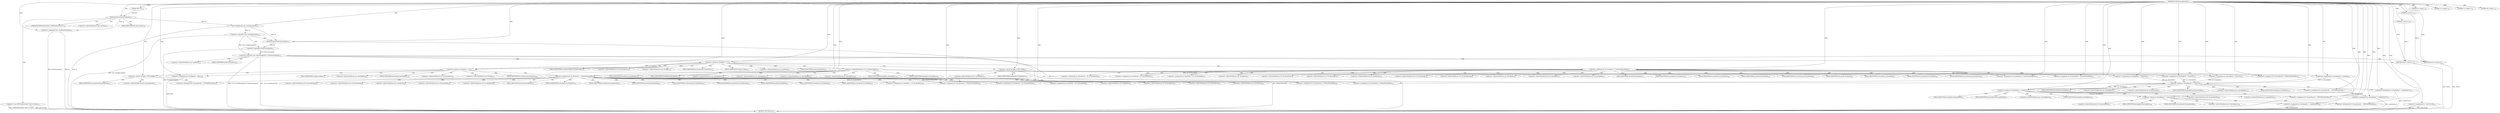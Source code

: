 digraph "PredictorSetupDecode" {  
"35899" [label = <(METHOD,PredictorSetupDecode)<SUB>123</SUB>> ]
"36155" [label = <(METHOD_RETURN,int)<SUB>123</SUB>> ]
"35900" [label = <(PARAM,TIFF *tif)<SUB>123</SUB>> ]
"35903" [label = <(&lt;operator&gt;.assignment,*sp = PredictorState(tif))<SUB>125</SUB>> ]
"35914" [label = <(&lt;operator&gt;.assignment,*td = &amp;tif-&gt;tif_dir)<SUB>126</SUB>> ]
"36153" [label = <(RETURN,return 1;,return 1;)<SUB>223</SUB>> ]
"35921" [label = <(&lt;operator&gt;.logicalOr,!(*sp-&gt;setupdecode)(tif) || !PredictorSetup(tif))<SUB>131</SUB>> ]
"35936" [label = <(&lt;operator&gt;.equals,sp-&gt;predictor == 2)<SUB>134</SUB>> ]
"36154" [label = <(LITERAL,1,return 1;)<SUB>223</SUB>> ]
"35905" [label = <(PredictorState,PredictorState(tif))<SUB>125</SUB>> ]
"35933" [label = <(RETURN,return 0;,return 0;)<SUB>132</SUB>> ]
"35908" [label = <(&lt;operator&gt;.cast,(TIFFPredictorState *)(tif)-&gt;tif_data)<SUB>125</SUB>> ]
"35922" [label = <(&lt;operator&gt;.logicalNot,!(*sp-&gt;setupdecode)(tif))<SUB>131</SUB>> ]
"35929" [label = <(&lt;operator&gt;.logicalNot,!PredictorSetup(tif))<SUB>131</SUB>> ]
"35934" [label = <(LITERAL,0,return 0;)<SUB>132</SUB>> ]
"35980" [label = <(&lt;operator&gt;.notEquals,tif-&gt;tif_decoderow != PredictorDecodeRow)<SUB>155</SUB>> ]
"36023" [label = <(&lt;operator&gt;.and,tif-&gt;tif_flags &amp; TIFF_SWAB)<SUB>172</SUB>> ]
"35923" [label = <(*sp-&gt;setupdecode,(*sp-&gt;setupdecode)(tif))<SUB>131</SUB>> ]
"35930" [label = <(PredictorSetup,PredictorSetup(tif))<SUB>131</SUB>> ]
"35948" [label = <(LITERAL,8,&lt;empty&gt;)<SUB>138</SUB>> ]
"35949" [label = <(&lt;operator&gt;.assignment,sp-&gt;decodepfunc = horAcc8)<SUB>139</SUB>> ]
"35956" [label = <(LITERAL,16,&lt;empty&gt;)<SUB>141</SUB>> ]
"35957" [label = <(&lt;operator&gt;.assignment,sp-&gt;decodepfunc = horAcc16)<SUB>142</SUB>> ]
"35964" [label = <(LITERAL,32,&lt;empty&gt;)<SUB>144</SUB>> ]
"35965" [label = <(&lt;operator&gt;.assignment,sp-&gt;decodepfunc = horAcc32)<SUB>145</SUB>> ]
"35972" [label = <(LITERAL,64,&lt;empty&gt;)<SUB>147</SUB>> ]
"35973" [label = <(&lt;operator&gt;.assignment,sp-&gt;decodepfunc = horAcc64)<SUB>148</SUB>> ]
"35986" [label = <(&lt;operator&gt;.assignment,sp-&gt;decoderow = tif-&gt;tif_decoderow)<SUB>157</SUB>> ]
"35993" [label = <(&lt;operator&gt;.assignment,tif-&gt;tif_decoderow = PredictorDecodeRow)<SUB>158</SUB>> ]
"35998" [label = <(&lt;operator&gt;.assignment,sp-&gt;decodestrip = tif-&gt;tif_decodestrip)<SUB>159</SUB>> ]
"36005" [label = <(&lt;operator&gt;.assignment,tif-&gt;tif_decodestrip = PredictorDecodeTile)<SUB>160</SUB>> ]
"36010" [label = <(&lt;operator&gt;.assignment,sp-&gt;decodetile = tif-&gt;tif_decodetile)<SUB>161</SUB>> ]
"36017" [label = <(&lt;operator&gt;.assignment,tif-&gt;tif_decodetile = PredictorDecodeTile)<SUB>162</SUB>> ]
"36087" [label = <(&lt;operator&gt;.equals,sp-&gt;predictor == 3)<SUB>192</SUB>> ]
"36030" [label = <(&lt;operator&gt;.equals,sp-&gt;decodepfunc == horAcc16)<SUB>174</SUB>> ]
"36093" [label = <(&lt;operator&gt;.assignment,sp-&gt;decodepfunc = fpAcc)<SUB>194</SUB>> ]
"36036" [label = <(&lt;operator&gt;.assignment,sp-&gt;decodepfunc = swabHorAcc16)<SUB>176</SUB>> ]
"36041" [label = <(&lt;operator&gt;.assignment,tif-&gt;tif_postdecode = _TIFFNoPostDecode)<SUB>177</SUB>> ]
"36099" [label = <(&lt;operator&gt;.notEquals,tif-&gt;tif_decoderow != PredictorDecodeRow)<SUB>199</SUB>> ]
"36142" [label = <(&lt;operator&gt;.and,tif-&gt;tif_flags &amp; TIFF_SWAB)<SUB>213</SUB>> ]
"36105" [label = <(&lt;operator&gt;.assignment,sp-&gt;decoderow = tif-&gt;tif_decoderow)<SUB>201</SUB>> ]
"36112" [label = <(&lt;operator&gt;.assignment,tif-&gt;tif_decoderow = PredictorDecodeRow)<SUB>202</SUB>> ]
"36117" [label = <(&lt;operator&gt;.assignment,sp-&gt;decodestrip = tif-&gt;tif_decodestrip)<SUB>203</SUB>> ]
"36124" [label = <(&lt;operator&gt;.assignment,tif-&gt;tif_decodestrip = PredictorDecodeTile)<SUB>204</SUB>> ]
"36129" [label = <(&lt;operator&gt;.assignment,sp-&gt;decodetile = tif-&gt;tif_decodetile)<SUB>205</SUB>> ]
"36136" [label = <(&lt;operator&gt;.assignment,tif-&gt;tif_decodetile = PredictorDecodeTile)<SUB>206</SUB>> ]
"36148" [label = <(&lt;operator&gt;.assignment,tif-&gt;tif_postdecode = _TIFFNoPostDecode)<SUB>215</SUB>> ]
"36049" [label = <(&lt;operator&gt;.equals,sp-&gt;decodepfunc == horAcc32)<SUB>179</SUB>> ]
"36055" [label = <(&lt;operator&gt;.assignment,sp-&gt;decodepfunc = swabHorAcc32)<SUB>181</SUB>> ]
"36060" [label = <(&lt;operator&gt;.assignment,tif-&gt;tif_postdecode = _TIFFNoPostDecode)<SUB>182</SUB>> ]
"36068" [label = <(&lt;operator&gt;.equals,sp-&gt;decodepfunc == horAcc64)<SUB>184</SUB>> ]
"36074" [label = <(&lt;operator&gt;.assignment,sp-&gt;decodepfunc = swabHorAcc64)<SUB>186</SUB>> ]
"36079" [label = <(&lt;operator&gt;.assignment,tif-&gt;tif_postdecode = _TIFFNoPostDecode)<SUB>187</SUB>> ]
"35937" [label = <(&lt;operator&gt;.indirectFieldAccess,sp-&gt;predictor)<SUB>134</SUB>> ]
"35939" [label = <(FIELD_IDENTIFIER,predictor,predictor)<SUB>134</SUB>> ]
"35943" [label = <(&lt;operator&gt;.indirectFieldAccess,td-&gt;td_bitspersample)<SUB>136</SUB>> ]
"35909" [label = <(UNKNOWN,TIFFPredictorState *,TIFFPredictorState *)<SUB>125</SUB>> ]
"35910" [label = <(&lt;operator&gt;.indirectFieldAccess,(tif)-&gt;tif_data)<SUB>125</SUB>> ]
"35945" [label = <(FIELD_IDENTIFIER,td_bitspersample,td_bitspersample)<SUB>136</SUB>> ]
"35981" [label = <(&lt;operator&gt;.indirectFieldAccess,tif-&gt;tif_decoderow)<SUB>155</SUB>> ]
"36024" [label = <(&lt;operator&gt;.indirectFieldAccess,tif-&gt;tif_flags)<SUB>172</SUB>> ]
"35912" [label = <(FIELD_IDENTIFIER,tif_data,tif_data)<SUB>125</SUB>> ]
"35950" [label = <(&lt;operator&gt;.indirectFieldAccess,sp-&gt;decodepfunc)<SUB>139</SUB>> ]
"35958" [label = <(&lt;operator&gt;.indirectFieldAccess,sp-&gt;decodepfunc)<SUB>142</SUB>> ]
"35966" [label = <(&lt;operator&gt;.indirectFieldAccess,sp-&gt;decodepfunc)<SUB>145</SUB>> ]
"35974" [label = <(&lt;operator&gt;.indirectFieldAccess,sp-&gt;decodepfunc)<SUB>148</SUB>> ]
"35983" [label = <(FIELD_IDENTIFIER,tif_decoderow,tif_decoderow)<SUB>155</SUB>> ]
"35987" [label = <(&lt;operator&gt;.indirectFieldAccess,sp-&gt;decoderow)<SUB>157</SUB>> ]
"35990" [label = <(&lt;operator&gt;.indirectFieldAccess,tif-&gt;tif_decoderow)<SUB>157</SUB>> ]
"35994" [label = <(&lt;operator&gt;.indirectFieldAccess,tif-&gt;tif_decoderow)<SUB>158</SUB>> ]
"35999" [label = <(&lt;operator&gt;.indirectFieldAccess,sp-&gt;decodestrip)<SUB>159</SUB>> ]
"36002" [label = <(&lt;operator&gt;.indirectFieldAccess,tif-&gt;tif_decodestrip)<SUB>159</SUB>> ]
"36006" [label = <(&lt;operator&gt;.indirectFieldAccess,tif-&gt;tif_decodestrip)<SUB>160</SUB>> ]
"36011" [label = <(&lt;operator&gt;.indirectFieldAccess,sp-&gt;decodetile)<SUB>161</SUB>> ]
"36014" [label = <(&lt;operator&gt;.indirectFieldAccess,tif-&gt;tif_decodetile)<SUB>161</SUB>> ]
"36018" [label = <(&lt;operator&gt;.indirectFieldAccess,tif-&gt;tif_decodetile)<SUB>162</SUB>> ]
"36026" [label = <(FIELD_IDENTIFIER,tif_flags,tif_flags)<SUB>172</SUB>> ]
"36088" [label = <(&lt;operator&gt;.indirectFieldAccess,sp-&gt;predictor)<SUB>192</SUB>> ]
"35952" [label = <(FIELD_IDENTIFIER,decodepfunc,decodepfunc)<SUB>139</SUB>> ]
"35960" [label = <(FIELD_IDENTIFIER,decodepfunc,decodepfunc)<SUB>142</SUB>> ]
"35968" [label = <(FIELD_IDENTIFIER,decodepfunc,decodepfunc)<SUB>145</SUB>> ]
"35976" [label = <(FIELD_IDENTIFIER,decodepfunc,decodepfunc)<SUB>148</SUB>> ]
"35989" [label = <(FIELD_IDENTIFIER,decoderow,decoderow)<SUB>157</SUB>> ]
"35992" [label = <(FIELD_IDENTIFIER,tif_decoderow,tif_decoderow)<SUB>157</SUB>> ]
"35996" [label = <(FIELD_IDENTIFIER,tif_decoderow,tif_decoderow)<SUB>158</SUB>> ]
"36001" [label = <(FIELD_IDENTIFIER,decodestrip,decodestrip)<SUB>159</SUB>> ]
"36004" [label = <(FIELD_IDENTIFIER,tif_decodestrip,tif_decodestrip)<SUB>159</SUB>> ]
"36008" [label = <(FIELD_IDENTIFIER,tif_decodestrip,tif_decodestrip)<SUB>160</SUB>> ]
"36013" [label = <(FIELD_IDENTIFIER,decodetile,decodetile)<SUB>161</SUB>> ]
"36016" [label = <(FIELD_IDENTIFIER,tif_decodetile,tif_decodetile)<SUB>161</SUB>> ]
"36020" [label = <(FIELD_IDENTIFIER,tif_decodetile,tif_decodetile)<SUB>162</SUB>> ]
"36031" [label = <(&lt;operator&gt;.indirectFieldAccess,sp-&gt;decodepfunc)<SUB>174</SUB>> ]
"36090" [label = <(FIELD_IDENTIFIER,predictor,predictor)<SUB>192</SUB>> ]
"36094" [label = <(&lt;operator&gt;.indirectFieldAccess,sp-&gt;decodepfunc)<SUB>194</SUB>> ]
"36033" [label = <(FIELD_IDENTIFIER,decodepfunc,decodepfunc)<SUB>174</SUB>> ]
"36037" [label = <(&lt;operator&gt;.indirectFieldAccess,sp-&gt;decodepfunc)<SUB>176</SUB>> ]
"36042" [label = <(&lt;operator&gt;.indirectFieldAccess,tif-&gt;tif_postdecode)<SUB>177</SUB>> ]
"36096" [label = <(FIELD_IDENTIFIER,decodepfunc,decodepfunc)<SUB>194</SUB>> ]
"36100" [label = <(&lt;operator&gt;.indirectFieldAccess,tif-&gt;tif_decoderow)<SUB>199</SUB>> ]
"36143" [label = <(&lt;operator&gt;.indirectFieldAccess,tif-&gt;tif_flags)<SUB>213</SUB>> ]
"36039" [label = <(FIELD_IDENTIFIER,decodepfunc,decodepfunc)<SUB>176</SUB>> ]
"36044" [label = <(FIELD_IDENTIFIER,tif_postdecode,tif_postdecode)<SUB>177</SUB>> ]
"36102" [label = <(FIELD_IDENTIFIER,tif_decoderow,tif_decoderow)<SUB>199</SUB>> ]
"36106" [label = <(&lt;operator&gt;.indirectFieldAccess,sp-&gt;decoderow)<SUB>201</SUB>> ]
"36109" [label = <(&lt;operator&gt;.indirectFieldAccess,tif-&gt;tif_decoderow)<SUB>201</SUB>> ]
"36113" [label = <(&lt;operator&gt;.indirectFieldAccess,tif-&gt;tif_decoderow)<SUB>202</SUB>> ]
"36118" [label = <(&lt;operator&gt;.indirectFieldAccess,sp-&gt;decodestrip)<SUB>203</SUB>> ]
"36121" [label = <(&lt;operator&gt;.indirectFieldAccess,tif-&gt;tif_decodestrip)<SUB>203</SUB>> ]
"36125" [label = <(&lt;operator&gt;.indirectFieldAccess,tif-&gt;tif_decodestrip)<SUB>204</SUB>> ]
"36130" [label = <(&lt;operator&gt;.indirectFieldAccess,sp-&gt;decodetile)<SUB>205</SUB>> ]
"36133" [label = <(&lt;operator&gt;.indirectFieldAccess,tif-&gt;tif_decodetile)<SUB>205</SUB>> ]
"36137" [label = <(&lt;operator&gt;.indirectFieldAccess,tif-&gt;tif_decodetile)<SUB>206</SUB>> ]
"36145" [label = <(FIELD_IDENTIFIER,tif_flags,tif_flags)<SUB>213</SUB>> ]
"36149" [label = <(&lt;operator&gt;.indirectFieldAccess,tif-&gt;tif_postdecode)<SUB>215</SUB>> ]
"36050" [label = <(&lt;operator&gt;.indirectFieldAccess,sp-&gt;decodepfunc)<SUB>179</SUB>> ]
"36108" [label = <(FIELD_IDENTIFIER,decoderow,decoderow)<SUB>201</SUB>> ]
"36111" [label = <(FIELD_IDENTIFIER,tif_decoderow,tif_decoderow)<SUB>201</SUB>> ]
"36115" [label = <(FIELD_IDENTIFIER,tif_decoderow,tif_decoderow)<SUB>202</SUB>> ]
"36120" [label = <(FIELD_IDENTIFIER,decodestrip,decodestrip)<SUB>203</SUB>> ]
"36123" [label = <(FIELD_IDENTIFIER,tif_decodestrip,tif_decodestrip)<SUB>203</SUB>> ]
"36127" [label = <(FIELD_IDENTIFIER,tif_decodestrip,tif_decodestrip)<SUB>204</SUB>> ]
"36132" [label = <(FIELD_IDENTIFIER,decodetile,decodetile)<SUB>205</SUB>> ]
"36135" [label = <(FIELD_IDENTIFIER,tif_decodetile,tif_decodetile)<SUB>205</SUB>> ]
"36139" [label = <(FIELD_IDENTIFIER,tif_decodetile,tif_decodetile)<SUB>206</SUB>> ]
"36151" [label = <(FIELD_IDENTIFIER,tif_postdecode,tif_postdecode)<SUB>215</SUB>> ]
"36052" [label = <(FIELD_IDENTIFIER,decodepfunc,decodepfunc)<SUB>179</SUB>> ]
"36056" [label = <(&lt;operator&gt;.indirectFieldAccess,sp-&gt;decodepfunc)<SUB>181</SUB>> ]
"36061" [label = <(&lt;operator&gt;.indirectFieldAccess,tif-&gt;tif_postdecode)<SUB>182</SUB>> ]
"36058" [label = <(FIELD_IDENTIFIER,decodepfunc,decodepfunc)<SUB>181</SUB>> ]
"36063" [label = <(FIELD_IDENTIFIER,tif_postdecode,tif_postdecode)<SUB>182</SUB>> ]
"36069" [label = <(&lt;operator&gt;.indirectFieldAccess,sp-&gt;decodepfunc)<SUB>184</SUB>> ]
"36071" [label = <(FIELD_IDENTIFIER,decodepfunc,decodepfunc)<SUB>184</SUB>> ]
"36075" [label = <(&lt;operator&gt;.indirectFieldAccess,sp-&gt;decodepfunc)<SUB>186</SUB>> ]
"36080" [label = <(&lt;operator&gt;.indirectFieldAccess,tif-&gt;tif_postdecode)<SUB>187</SUB>> ]
"36077" [label = <(FIELD_IDENTIFIER,decodepfunc,decodepfunc)<SUB>186</SUB>> ]
"36082" [label = <(FIELD_IDENTIFIER,tif_postdecode,tif_postdecode)<SUB>187</SUB>> ]
  "35933" -> "36155"  [ label = "DDG: &lt;RET&gt;"] 
  "36153" -> "36155"  [ label = "DDG: &lt;RET&gt;"] 
  "35903" -> "36155"  [ label = "DDG: sp"] 
  "35903" -> "36155"  [ label = "DDG: PredictorState(tif)"] 
  "35908" -> "36155"  [ label = "DDG: (tif)-&gt;tif_data"] 
  "35908" -> "36155"  [ label = "DDG: (TIFFPredictorState *)(tif)-&gt;tif_data"] 
  "35914" -> "36155"  [ label = "DDG: td"] 
  "35914" -> "36155"  [ label = "DDG: &amp;tif-&gt;tif_dir"] 
  "35923" -> "36155"  [ label = "DDG: tif"] 
  "35922" -> "36155"  [ label = "DDG: (*sp-&gt;setupdecode)(tif)"] 
  "35921" -> "36155"  [ label = "DDG: !(*sp-&gt;setupdecode)(tif)"] 
  "35930" -> "36155"  [ label = "DDG: tif"] 
  "35929" -> "36155"  [ label = "DDG: PredictorSetup(tif)"] 
  "35921" -> "36155"  [ label = "DDG: !PredictorSetup(tif)"] 
  "35921" -> "36155"  [ label = "DDG: !(*sp-&gt;setupdecode)(tif) || !PredictorSetup(tif)"] 
  "36074" -> "36155"  [ label = "DDG: swabHorAcc64"] 
  "36036" -> "36155"  [ label = "DDG: swabHorAcc16"] 
  "36093" -> "36155"  [ label = "DDG: fpAcc"] 
  "36055" -> "36155"  [ label = "DDG: swabHorAcc32"] 
  "35949" -> "36155"  [ label = "DDG: horAcc8"] 
  "35899" -> "35900"  [ label = "DDG: "] 
  "35905" -> "35903"  [ label = "DDG: tif"] 
  "36154" -> "36153"  [ label = "DDG: 1"] 
  "35899" -> "36153"  [ label = "DDG: "] 
  "35899" -> "35903"  [ label = "DDG: "] 
  "35899" -> "35914"  [ label = "DDG: "] 
  "35899" -> "36154"  [ label = "DDG: "] 
  "35900" -> "35905"  [ label = "DDG: tif"] 
  "35899" -> "35905"  [ label = "DDG: "] 
  "35922" -> "35921"  [ label = "DDG: (*sp-&gt;setupdecode)(tif)"] 
  "35929" -> "35921"  [ label = "DDG: PredictorSetup(tif)"] 
  "35934" -> "35933"  [ label = "DDG: 0"] 
  "35899" -> "35933"  [ label = "DDG: "] 
  "35899" -> "35936"  [ label = "DDG: "] 
  "35923" -> "35922"  [ label = "DDG: tif"] 
  "35930" -> "35929"  [ label = "DDG: tif"] 
  "35899" -> "35934"  [ label = "DDG: "] 
  "35905" -> "35923"  [ label = "DDG: tif"] 
  "35899" -> "35923"  [ label = "DDG: "] 
  "35923" -> "35930"  [ label = "DDG: tif"] 
  "35899" -> "35930"  [ label = "DDG: "] 
  "35899" -> "35948"  [ label = "DDG: "] 
  "35899" -> "35949"  [ label = "DDG: "] 
  "35899" -> "35956"  [ label = "DDG: "] 
  "35899" -> "35957"  [ label = "DDG: "] 
  "35899" -> "35964"  [ label = "DDG: "] 
  "35899" -> "35965"  [ label = "DDG: "] 
  "35899" -> "35972"  [ label = "DDG: "] 
  "35899" -> "35973"  [ label = "DDG: "] 
  "35899" -> "35980"  [ label = "DDG: "] 
  "35980" -> "35986"  [ label = "DDG: tif-&gt;tif_decoderow"] 
  "35980" -> "35993"  [ label = "DDG: PredictorDecodeRow"] 
  "35899" -> "35993"  [ label = "DDG: "] 
  "35899" -> "36005"  [ label = "DDG: "] 
  "35899" -> "36017"  [ label = "DDG: "] 
  "35899" -> "36023"  [ label = "DDG: "] 
  "35936" -> "36087"  [ label = "DDG: sp-&gt;predictor"] 
  "35899" -> "36087"  [ label = "DDG: "] 
  "35899" -> "36093"  [ label = "DDG: "] 
  "35973" -> "36030"  [ label = "DDG: sp-&gt;decodepfunc"] 
  "35965" -> "36030"  [ label = "DDG: sp-&gt;decodepfunc"] 
  "35957" -> "36030"  [ label = "DDG: sp-&gt;decodepfunc"] 
  "35949" -> "36030"  [ label = "DDG: sp-&gt;decodepfunc"] 
  "35899" -> "36030"  [ label = "DDG: "] 
  "35899" -> "36036"  [ label = "DDG: "] 
  "35899" -> "36041"  [ label = "DDG: "] 
  "35899" -> "36099"  [ label = "DDG: "] 
  "36099" -> "36105"  [ label = "DDG: tif-&gt;tif_decoderow"] 
  "36099" -> "36112"  [ label = "DDG: PredictorDecodeRow"] 
  "35899" -> "36112"  [ label = "DDG: "] 
  "35899" -> "36124"  [ label = "DDG: "] 
  "35899" -> "36136"  [ label = "DDG: "] 
  "35899" -> "36142"  [ label = "DDG: "] 
  "35899" -> "36148"  [ label = "DDG: "] 
  "36030" -> "36049"  [ label = "DDG: sp-&gt;decodepfunc"] 
  "35899" -> "36049"  [ label = "DDG: "] 
  "35899" -> "36055"  [ label = "DDG: "] 
  "35899" -> "36060"  [ label = "DDG: "] 
  "36049" -> "36068"  [ label = "DDG: sp-&gt;decodepfunc"] 
  "35899" -> "36068"  [ label = "DDG: "] 
  "35899" -> "36074"  [ label = "DDG: "] 
  "35899" -> "36079"  [ label = "DDG: "] 
  "35905" -> "35910"  [ label = "CDG: "] 
  "35905" -> "35912"  [ label = "CDG: "] 
  "35905" -> "35909"  [ label = "CDG: "] 
  "35905" -> "35908"  [ label = "CDG: "] 
  "35921" -> "36153"  [ label = "CDG: "] 
  "35921" -> "35933"  [ label = "CDG: "] 
  "35921" -> "35936"  [ label = "CDG: "] 
  "35921" -> "35939"  [ label = "CDG: "] 
  "35921" -> "35937"  [ label = "CDG: "] 
  "35936" -> "36088"  [ label = "CDG: "] 
  "35936" -> "36026"  [ label = "CDG: "] 
  "35936" -> "36024"  [ label = "CDG: "] 
  "35936" -> "36087"  [ label = "CDG: "] 
  "35936" -> "35980"  [ label = "CDG: "] 
  "35936" -> "35981"  [ label = "CDG: "] 
  "35936" -> "35943"  [ label = "CDG: "] 
  "35936" -> "35983"  [ label = "CDG: "] 
  "35936" -> "36090"  [ label = "CDG: "] 
  "35936" -> "36023"  [ label = "CDG: "] 
  "35936" -> "35945"  [ label = "CDG: "] 
  "35922" -> "35930"  [ label = "CDG: "] 
  "35922" -> "35929"  [ label = "CDG: "] 
  "35943" -> "35974"  [ label = "CDG: "] 
  "35943" -> "35965"  [ label = "CDG: "] 
  "35943" -> "35960"  [ label = "CDG: "] 
  "35943" -> "35952"  [ label = "CDG: "] 
  "35943" -> "35950"  [ label = "CDG: "] 
  "35943" -> "35958"  [ label = "CDG: "] 
  "35943" -> "35966"  [ label = "CDG: "] 
  "35943" -> "35957"  [ label = "CDG: "] 
  "35943" -> "35949"  [ label = "CDG: "] 
  "35943" -> "35973"  [ label = "CDG: "] 
  "35943" -> "35976"  [ label = "CDG: "] 
  "35943" -> "35968"  [ label = "CDG: "] 
  "35980" -> "35994"  [ label = "CDG: "] 
  "35980" -> "36014"  [ label = "CDG: "] 
  "35980" -> "35990"  [ label = "CDG: "] 
  "35980" -> "36020"  [ label = "CDG: "] 
  "35980" -> "36006"  [ label = "CDG: "] 
  "35980" -> "36008"  [ label = "CDG: "] 
  "35980" -> "35999"  [ label = "CDG: "] 
  "35980" -> "35986"  [ label = "CDG: "] 
  "35980" -> "36001"  [ label = "CDG: "] 
  "35980" -> "36010"  [ label = "CDG: "] 
  "35980" -> "36016"  [ label = "CDG: "] 
  "35980" -> "36002"  [ label = "CDG: "] 
  "35980" -> "35987"  [ label = "CDG: "] 
  "35980" -> "36004"  [ label = "CDG: "] 
  "35980" -> "35989"  [ label = "CDG: "] 
  "35980" -> "36011"  [ label = "CDG: "] 
  "35980" -> "36017"  [ label = "CDG: "] 
  "35980" -> "35993"  [ label = "CDG: "] 
  "35980" -> "35998"  [ label = "CDG: "] 
  "35980" -> "36005"  [ label = "CDG: "] 
  "35980" -> "36013"  [ label = "CDG: "] 
  "35980" -> "35996"  [ label = "CDG: "] 
  "35980" -> "36018"  [ label = "CDG: "] 
  "35980" -> "35992"  [ label = "CDG: "] 
  "36023" -> "36033"  [ label = "CDG: "] 
  "36023" -> "36030"  [ label = "CDG: "] 
  "36023" -> "36031"  [ label = "CDG: "] 
  "36087" -> "36094"  [ label = "CDG: "] 
  "36087" -> "36100"  [ label = "CDG: "] 
  "36087" -> "36102"  [ label = "CDG: "] 
  "36087" -> "36145"  [ label = "CDG: "] 
  "36087" -> "36093"  [ label = "CDG: "] 
  "36087" -> "36099"  [ label = "CDG: "] 
  "36087" -> "36143"  [ label = "CDG: "] 
  "36087" -> "36096"  [ label = "CDG: "] 
  "36087" -> "36142"  [ label = "CDG: "] 
  "36030" -> "36041"  [ label = "CDG: "] 
  "36030" -> "36042"  [ label = "CDG: "] 
  "36030" -> "36049"  [ label = "CDG: "] 
  "36030" -> "36039"  [ label = "CDG: "] 
  "36030" -> "36052"  [ label = "CDG: "] 
  "36030" -> "36050"  [ label = "CDG: "] 
  "36030" -> "36037"  [ label = "CDG: "] 
  "36030" -> "36036"  [ label = "CDG: "] 
  "36030" -> "36044"  [ label = "CDG: "] 
  "36099" -> "36108"  [ label = "CDG: "] 
  "36099" -> "36136"  [ label = "CDG: "] 
  "36099" -> "36115"  [ label = "CDG: "] 
  "36099" -> "36132"  [ label = "CDG: "] 
  "36099" -> "36121"  [ label = "CDG: "] 
  "36099" -> "36124"  [ label = "CDG: "] 
  "36099" -> "36109"  [ label = "CDG: "] 
  "36099" -> "36130"  [ label = "CDG: "] 
  "36099" -> "36135"  [ label = "CDG: "] 
  "36099" -> "36137"  [ label = "CDG: "] 
  "36099" -> "36111"  [ label = "CDG: "] 
  "36099" -> "36118"  [ label = "CDG: "] 
  "36099" -> "36120"  [ label = "CDG: "] 
  "36099" -> "36113"  [ label = "CDG: "] 
  "36099" -> "36139"  [ label = "CDG: "] 
  "36099" -> "36105"  [ label = "CDG: "] 
  "36099" -> "36129"  [ label = "CDG: "] 
  "36099" -> "36127"  [ label = "CDG: "] 
  "36099" -> "36125"  [ label = "CDG: "] 
  "36099" -> "36123"  [ label = "CDG: "] 
  "36099" -> "36133"  [ label = "CDG: "] 
  "36099" -> "36106"  [ label = "CDG: "] 
  "36099" -> "36117"  [ label = "CDG: "] 
  "36099" -> "36112"  [ label = "CDG: "] 
  "36142" -> "36148"  [ label = "CDG: "] 
  "36142" -> "36151"  [ label = "CDG: "] 
  "36142" -> "36149"  [ label = "CDG: "] 
  "36049" -> "36060"  [ label = "CDG: "] 
  "36049" -> "36058"  [ label = "CDG: "] 
  "36049" -> "36068"  [ label = "CDG: "] 
  "36049" -> "36069"  [ label = "CDG: "] 
  "36049" -> "36056"  [ label = "CDG: "] 
  "36049" -> "36063"  [ label = "CDG: "] 
  "36049" -> "36071"  [ label = "CDG: "] 
  "36049" -> "36061"  [ label = "CDG: "] 
  "36049" -> "36055"  [ label = "CDG: "] 
  "36068" -> "36080"  [ label = "CDG: "] 
  "36068" -> "36074"  [ label = "CDG: "] 
  "36068" -> "36079"  [ label = "CDG: "] 
  "36068" -> "36077"  [ label = "CDG: "] 
  "36068" -> "36075"  [ label = "CDG: "] 
  "36068" -> "36082"  [ label = "CDG: "] 
}
